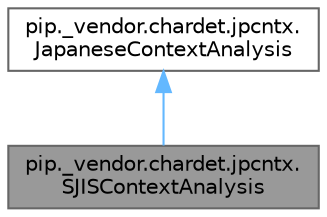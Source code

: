 digraph "pip._vendor.chardet.jpcntx.SJISContextAnalysis"
{
 // LATEX_PDF_SIZE
  bgcolor="transparent";
  edge [fontname=Helvetica,fontsize=10,labelfontname=Helvetica,labelfontsize=10];
  node [fontname=Helvetica,fontsize=10,shape=box,height=0.2,width=0.4];
  Node1 [id="Node000001",label="pip._vendor.chardet.jpcntx.\lSJISContextAnalysis",height=0.2,width=0.4,color="gray40", fillcolor="grey60", style="filled", fontcolor="black",tooltip=" "];
  Node2 -> Node1 [id="edge1_Node000001_Node000002",dir="back",color="steelblue1",style="solid",tooltip=" "];
  Node2 [id="Node000002",label="pip._vendor.chardet.jpcntx.\lJapaneseContextAnalysis",height=0.2,width=0.4,color="gray40", fillcolor="white", style="filled",URL="$classpip_1_1__vendor_1_1chardet_1_1jpcntx_1_1_japanese_context_analysis.html",tooltip=" "];
}
